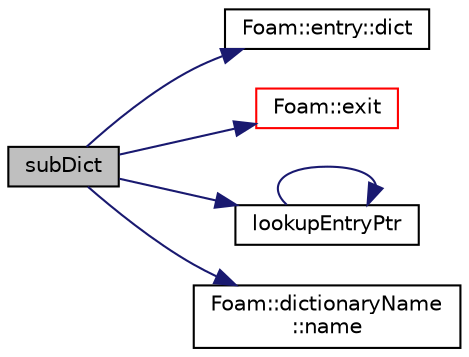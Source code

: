 digraph "subDict"
{
  bgcolor="transparent";
  edge [fontname="Helvetica",fontsize="10",labelfontname="Helvetica",labelfontsize="10"];
  node [fontname="Helvetica",fontsize="10",shape=record];
  rankdir="LR";
  Node23667 [label="subDict",height=0.2,width=0.4,color="black", fillcolor="grey75", style="filled", fontcolor="black"];
  Node23667 -> Node23668 [color="midnightblue",fontsize="10",style="solid",fontname="Helvetica"];
  Node23668 [label="Foam::entry::dict",height=0.2,width=0.4,color="black",URL="$a27137.html#abd246c36ef3a3776f7d6e517dc9621af",tooltip="Return dictionary if this entry is a dictionary. "];
  Node23667 -> Node23669 [color="midnightblue",fontsize="10",style="solid",fontname="Helvetica"];
  Node23669 [label="Foam::exit",height=0.2,width=0.4,color="red",URL="$a21851.html#a06ca7250d8e89caf05243ec094843642"];
  Node23667 -> Node23717 [color="midnightblue",fontsize="10",style="solid",fontname="Helvetica"];
  Node23717 [label="lookupEntryPtr",height=0.2,width=0.4,color="black",URL="$a27129.html#a63ca8c5575e79a6e04b8a1e1c4c1d958",tooltip="Find and return an entry data stream pointer if present. "];
  Node23717 -> Node23717 [color="midnightblue",fontsize="10",style="solid",fontname="Helvetica"];
  Node23667 -> Node23707 [color="midnightblue",fontsize="10",style="solid",fontname="Helvetica"];
  Node23707 [label="Foam::dictionaryName\l::name",height=0.2,width=0.4,color="black",URL="$a27125.html#aba53f1f9c8fadfa65f4099af10df348c",tooltip="Return the dictionary name. "];
}
